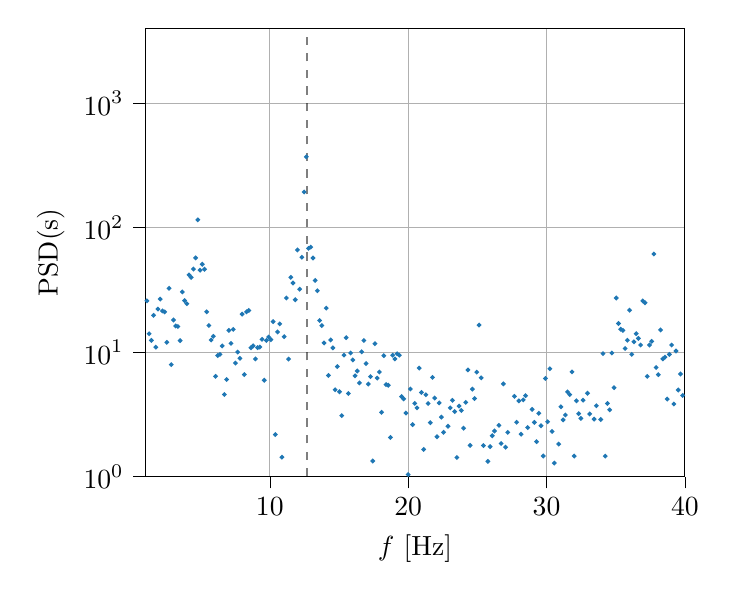 % This file was created with tikzplotlib v0.10.1.
\begin{tikzpicture}

\definecolor{darkgray176}{RGB}{176,176,176}
\definecolor{steelblue31119180}{RGB}{31,119,180}

\begin{axis}[
log basis y={10},
tick align=outside,
tick pos=left,
x grid style={darkgray176},
xlabel={\(\displaystyle f\) [Hz]},
xmajorgrids,
xmin=1, xmax=40,
xtick style={color=black},
y grid style={darkgray176},
ylabel={PSD(s)},
ymajorgrids,
ymin=1, ymax=4000,
ymode=log,
ytick style={color=black},
ytick={0.1,1,10,100,1000,10000,100000},
yticklabels={
  \(\displaystyle {10^{-1}}\),
  \(\displaystyle {10^{0}}\),
  \(\displaystyle {10^{1}}\),
  \(\displaystyle {10^{2}}\),
  \(\displaystyle {10^{3}}\),
  \(\displaystyle {10^{4}}\),
  \(\displaystyle {10^{5}}\)
}
]
\addplot [semithick, black, opacity=0.5, dashed]
table {%
12.67 1
12.67 10000
};
\addplot [semithick, steelblue31119180, mark=*, mark size=0.5, mark options={solid,fill opacity=0}, only marks]
table {%
0 344290.21
0.16 48.594
0.32 56.197
0.48 15.608
0.64 29.431
0.8 23.036
0.96 22.7
1.12 25.805
1.28 14.045
1.44 12.419
1.6 19.732
1.76 10.948
1.92 22.165
2.08 26.647
2.24 21.425
2.4 21.016
2.56 11.979
2.72 32.567
2.88 7.926
3.04 18.114
3.2 16.216
3.36 16.048
3.52 12.362
3.68 30.426
3.84 25.936
4 24.487
4.16 41.744
4.32 39.771
4.48 46.472
4.64 57.152
4.8 115.536
4.96 45.448
5.12 50.764
5.28 46.289
5.44 21.064
5.6 16.347
5.76 12.509
5.92 13.377
6.08 6.384
6.24 9.394
6.4 9.581
6.56 11.195
6.72 4.562
6.88 6.016
7.04 14.938
7.2 11.747
7.36 15.21
7.52 8.161
7.68 9.999
7.84 8.911
8 20.19
8.16 6.597
8.32 21.073
8.48 21.609
8.64 10.835
8.8 11.233
8.96 8.809
9.12 10.869
9.28 10.978
9.44 12.665
9.6 5.943
9.76 12.398
9.92 13.202
10.08 12.576
10.24 17.564
10.4 2.175
10.56 14.515
10.72 16.853
10.88 1.431
11.04 13.302
11.2 27.196
11.36 8.787
11.52 39.854
11.68 35.9
11.84 26.333
12 66.136
12.16 32.007
12.32 57.763
12.48 193.202
12.64 370.294
12.8 68.128
12.96 69.74
13.12 56.988
13.28 37.643
13.44 31.12
13.6 17.951
13.76 16.324
13.92 11.839
14.08 22.56
14.24 6.49
14.4 12.515
14.56 10.814
14.72 4.98
14.88 7.644
15.04 4.801
15.2 3.086
15.36 9.449
15.52 13.051
15.68 4.643
15.84 9.826
16 8.643
16.16 6.445
16.32 7.045
16.48 5.651
16.64 10.054
16.8 12.394
16.96 8.089
17.12 5.536
17.28 6.355
17.44 1.333
17.6 11.674
17.76 6.183
17.92 6.92
18.08 3.283
18.24 9.354
18.4 5.485
18.56 5.416
18.72 2.061
18.88 9.437
19.04 8.809
19.2 9.691
19.36 9.45
19.52 4.393
19.68 4.203
19.84 3.237
20 1.038
20.16 5.053
20.32 2.612
20.48 3.872
20.64 3.564
20.8 7.44
20.96 4.737
21.12 1.651
21.28 4.546
21.44 3.861
21.6 2.706
21.76 6.259
21.92 4.272
22.08 2.088
22.24 3.905
22.4 3.0
22.56 2.267
22.72 0.945
22.88 2.534
23.04 3.561
23.2 4.096
23.36 3.329
23.52 1.423
23.68 3.681
23.84 3.394
24 2.446
24.16 3.943
24.32 7.191
24.48 1.78
24.64 5.038
24.8 4.235
24.96 6.9
25.12 16.487
25.28 6.213
25.44 1.774
25.6 0.164
25.76 1.323
25.92 1.739
26.08 2.127
26.24 2.322
26.4 0.461
26.56 2.58
26.72 1.843
26.88 5.553
27.04 1.721
27.2 2.265
27.36 0.611
27.52 0.541
27.68 4.41
27.84 2.729
28 4.052
28.16 2.189
28.32 4.13
28.48 4.463
28.64 2.475
28.8 0.713
28.96 3.463
29.12 2.725
29.28 1.907
29.44 3.222
29.6 2.557
29.76 1.463
29.92 6.146
30.08 2.756
30.24 7.35
30.4 2.304
30.56 1.283
30.72 0.903
30.88 1.824
31.04 3.635
31.2 2.852
31.36 3.124
31.52 4.784
31.68 4.549
31.84 6.937
32 1.461
32.16 4.062
32.32 3.199
32.48 2.933
32.64 4.107
32.8 0.3
32.96 4.67
33.12 3.182
33.28 0.94
33.44 2.893
33.6 3.708
33.76 0.374
33.92 2.872
34.08 9.708
34.24 1.459
34.4 3.869
34.56 3.437
34.72 9.833
34.88 5.176
35.04 27.201
35.2 16.966
35.36 15.262
35.52 14.925
35.68 10.68
35.84 12.441
36 21.704
36.16 9.58
36.32 12.093
36.48 14.055
36.64 12.89
36.8 11.397
36.96 25.763
37.12 24.906
37.28 6.377
37.44 11.402
37.6 12.196
37.76 61.411
37.92 7.522
38.08 6.587
38.24 15.06
38.4 8.809
38.56 9.112
38.72 4.197
38.88 9.584
39.04 11.387
39.2 3.826
39.36 10.202
39.52 4.959
39.68 6.663
39.84 4.485
-40 4.67
-39.84 4.485
-39.68 6.663
-39.52 4.959
-39.36 10.202
-39.2 3.826
-39.04 11.387
-38.88 9.584
-38.72 4.197
-38.56 9.112
-38.4 8.809
-38.24 15.06
-38.08 6.587
-37.92 7.522
-37.76 61.411
-37.6 12.196
-37.44 11.402
-37.28 6.377
-37.12 24.906
-36.96 25.763
-36.8 11.397
-36.64 12.89
-36.48 14.055
-36.32 12.093
-36.16 9.58
-36 21.704
-35.84 12.441
-35.68 10.68
-35.52 14.925
-35.36 15.262
-35.2 16.966
-35.04 27.201
-34.88 5.176
-34.72 9.833
-34.56 3.437
-34.4 3.869
-34.24 1.459
-34.08 9.708
-33.92 2.872
-33.76 0.374
-33.6 3.708
-33.44 2.893
-33.28 0.94
-33.12 3.182
-32.96 4.67
-32.8 0.3
-32.64 4.107
-32.48 2.933
-32.32 3.199
-32.16 4.062
-32 1.461
-31.84 6.937
-31.68 4.549
-31.52 4.784
-31.36 3.124
-31.2 2.852
-31.04 3.635
-30.88 1.824
-30.72 0.903
-30.56 1.283
-30.4 2.304
-30.24 7.35
-30.08 2.756
-29.92 6.146
-29.76 1.463
-29.6 2.557
-29.44 3.222
-29.28 1.907
-29.12 2.725
-28.96 3.463
-28.8 0.713
-28.64 2.475
-28.48 4.463
-28.32 4.13
-28.16 2.189
-28 4.052
-27.84 2.729
-27.68 4.41
-27.52 0.541
-27.36 0.611
-27.2 2.265
-27.04 1.721
-26.88 5.553
-26.72 1.843
-26.56 2.58
-26.4 0.461
-26.24 2.322
-26.08 2.127
-25.92 1.739
-25.76 1.323
-25.6 0.164
-25.44 1.774
-25.28 6.213
-25.12 16.487
-24.96 6.9
-24.8 4.235
-24.64 5.038
-24.48 1.78
-24.32 7.191
-24.16 3.943
-24 2.446
-23.84 3.394
-23.68 3.681
-23.52 1.423
-23.36 3.329
-23.2 4.096
-23.04 3.561
-22.88 2.534
-22.72 0.945
-22.56 2.267
-22.4 3.0
-22.24 3.905
-22.08 2.088
-21.92 4.272
-21.76 6.259
-21.6 2.706
-21.44 3.861
-21.28 4.546
-21.12 1.651
-20.96 4.737
-20.8 7.44
-20.64 3.564
-20.48 3.872
-20.32 2.612
-20.16 5.053
-20 1.038
-19.84 3.237
-19.68 4.203
-19.52 4.393
-19.36 9.45
-19.2 9.691
-19.04 8.809
-18.88 9.437
-18.72 2.061
-18.56 5.416
-18.4 5.485
-18.24 9.354
-18.08 3.283
-17.92 6.92
-17.76 6.183
-17.6 11.674
-17.44 1.333
-17.28 6.355
-17.12 5.536
-16.96 8.089
-16.8 12.394
-16.64 10.054
-16.48 5.651
-16.32 7.045
-16.16 6.445
-16 8.643
-15.84 9.826
-15.68 4.643
-15.52 13.051
-15.36 9.449
-15.2 3.086
-15.04 4.801
-14.88 7.644
-14.72 4.98
-14.56 10.814
-14.4 12.515
-14.24 6.49
-14.08 22.56
-13.92 11.839
-13.76 16.324
-13.6 17.951
-13.44 31.12
-13.28 37.643
-13.12 56.988
-12.96 69.74
-12.8 68.128
-12.64 370.294
-12.48 193.202
-12.32 57.763
-12.16 32.007
-12 66.136
-11.84 26.333
-11.68 35.9
-11.52 39.854
-11.36 8.787
-11.2 27.196
-11.04 13.302
-10.88 1.431
-10.72 16.853
-10.56 14.515
-10.4 2.175
-10.24 17.564
-10.08 12.576
-9.92 13.202
-9.76 12.398
-9.6 5.943
-9.44 12.665
-9.28 10.978
-9.12 10.869
-8.96 8.809
-8.8 11.233
-8.64 10.835
-8.48 21.609
-8.32 21.073
-8.16 6.597
-8 20.19
-7.84 8.911
-7.68 9.999
-7.52 8.161
-7.36 15.21
-7.2 11.747
-7.04 14.938
-6.88 6.016
-6.72 4.562
-6.56 11.195
-6.4 9.581
-6.24 9.394
-6.08 6.384
-5.92 13.377
-5.76 12.509
-5.6 16.347
-5.44 21.064
-5.28 46.289
-5.12 50.764
-4.96 45.448
-4.8 115.536
-4.64 57.152
-4.48 46.472
-4.32 39.771
-4.16 41.744
-4 24.487
-3.84 25.936
-3.68 30.426
-3.52 12.362
-3.36 16.048
-3.2 16.216
-3.04 18.114
-2.88 7.926
-2.72 32.567
-2.56 11.979
-2.4 21.016
-2.24 21.425
-2.08 26.647
-1.92 22.165
-1.76 10.948
-1.6 19.732
-1.44 12.419
-1.28 14.045
-1.12 25.805
-0.96 22.7
-0.8 23.036
-0.64 29.431
-0.48 15.608
-0.32 56.197
-0.16 48.594
};
\end{axis}

\end{tikzpicture}
